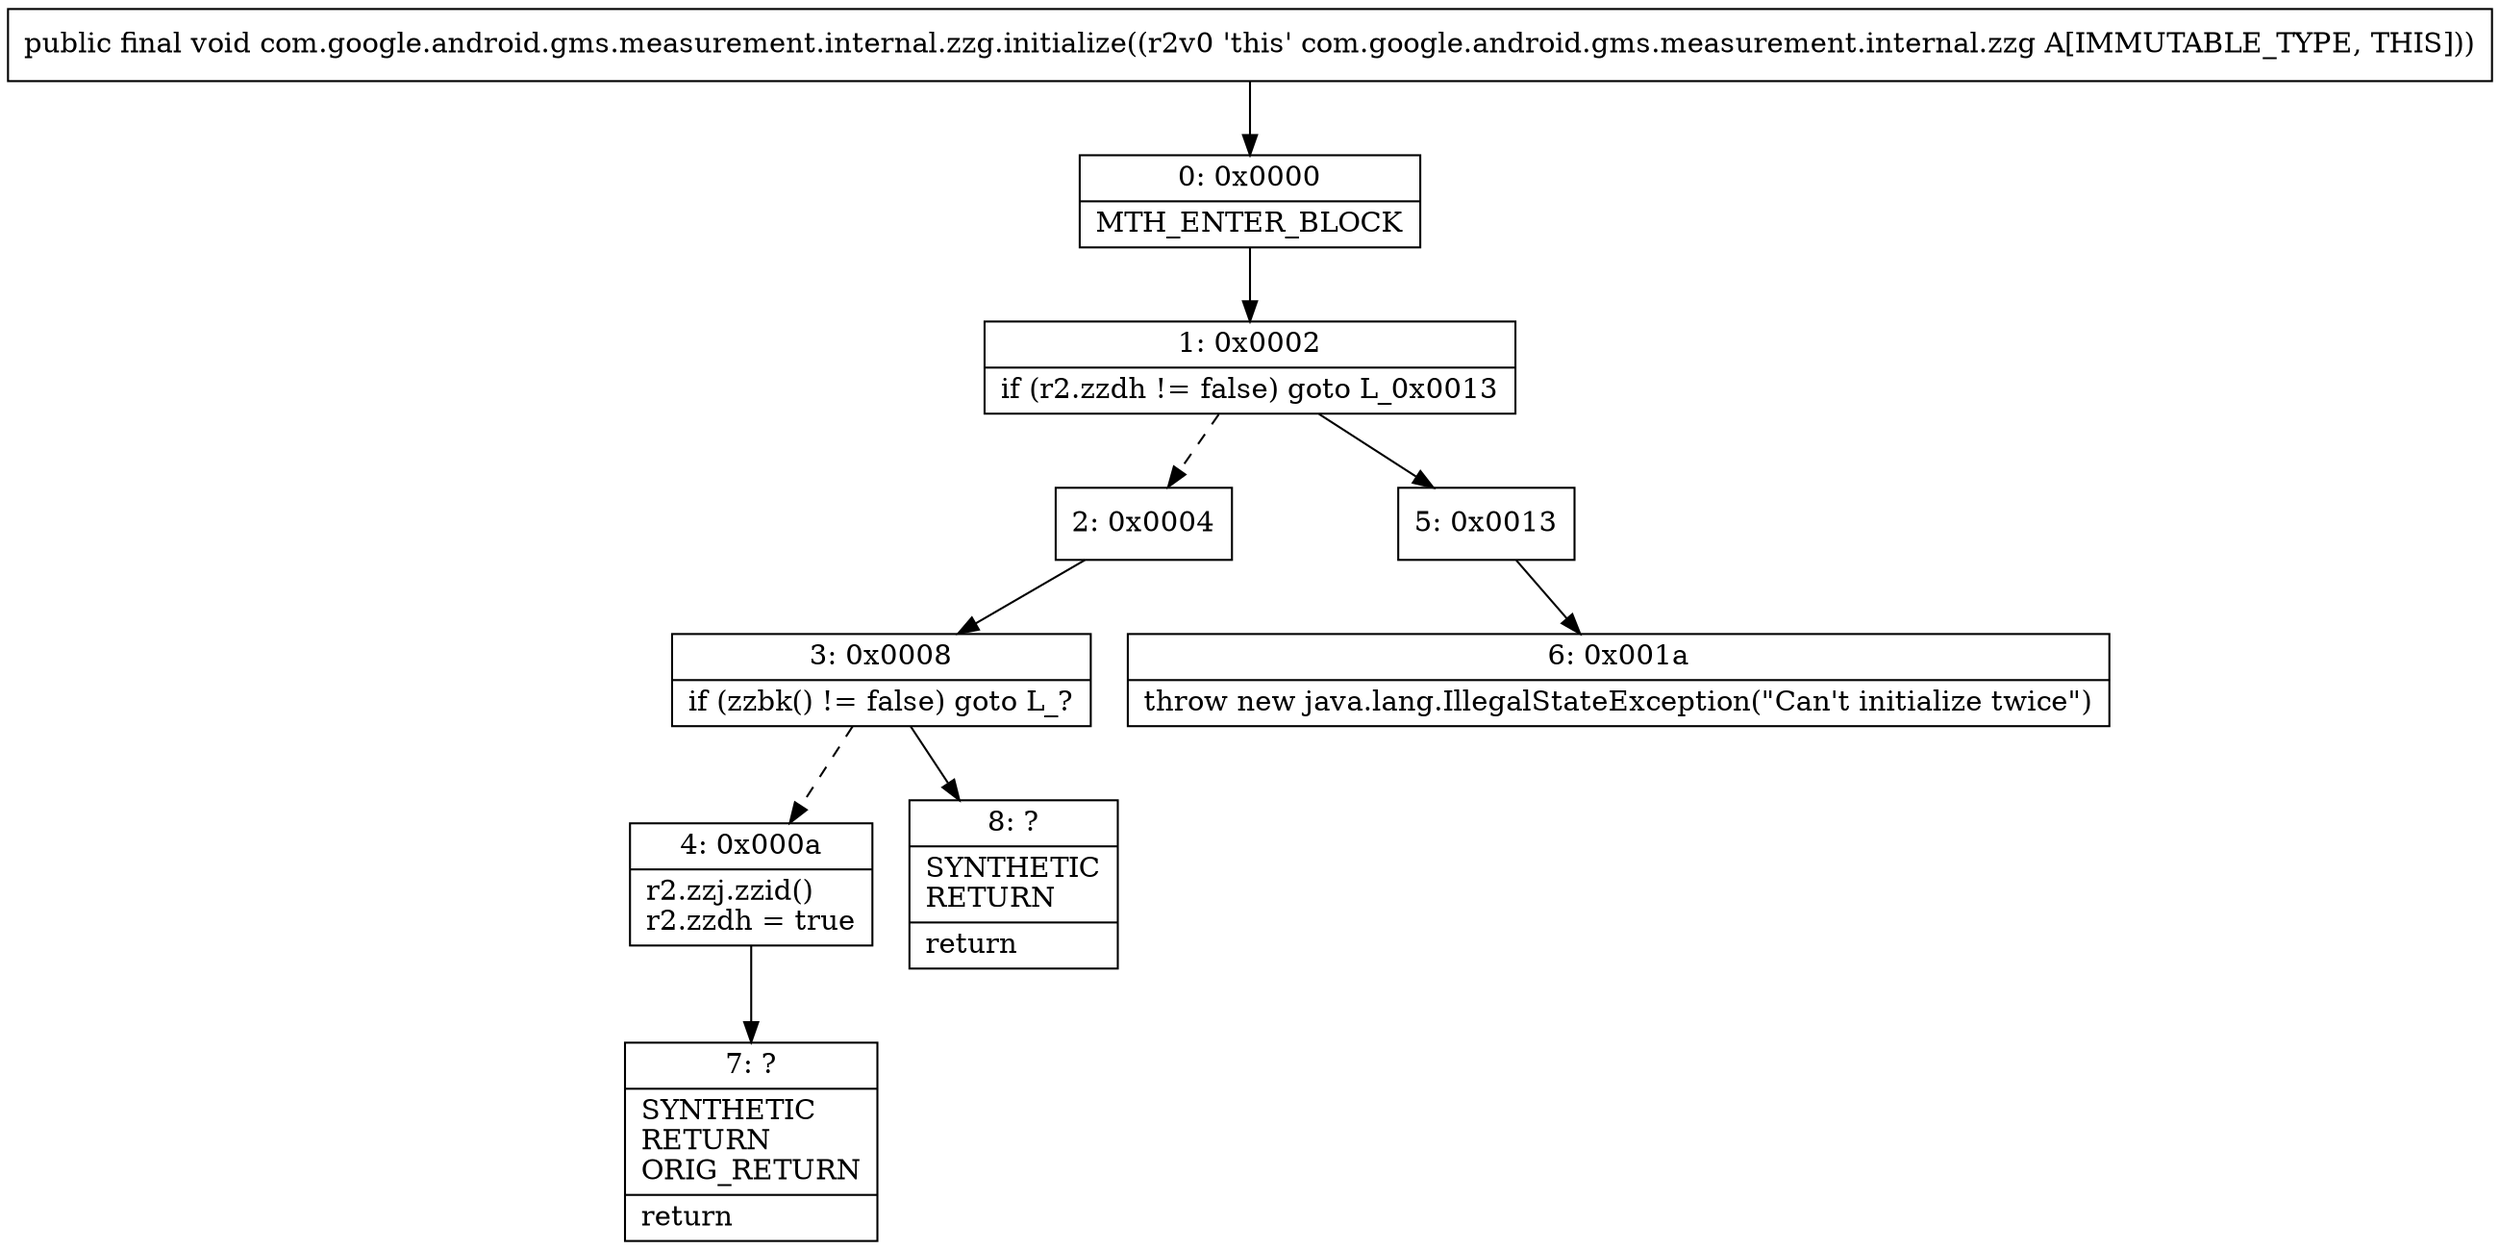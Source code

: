 digraph "CFG forcom.google.android.gms.measurement.internal.zzg.initialize()V" {
Node_0 [shape=record,label="{0\:\ 0x0000|MTH_ENTER_BLOCK\l}"];
Node_1 [shape=record,label="{1\:\ 0x0002|if (r2.zzdh != false) goto L_0x0013\l}"];
Node_2 [shape=record,label="{2\:\ 0x0004}"];
Node_3 [shape=record,label="{3\:\ 0x0008|if (zzbk() != false) goto L_?\l}"];
Node_4 [shape=record,label="{4\:\ 0x000a|r2.zzj.zzid()\lr2.zzdh = true\l}"];
Node_5 [shape=record,label="{5\:\ 0x0013}"];
Node_6 [shape=record,label="{6\:\ 0x001a|throw new java.lang.IllegalStateException(\"Can't initialize twice\")\l}"];
Node_7 [shape=record,label="{7\:\ ?|SYNTHETIC\lRETURN\lORIG_RETURN\l|return\l}"];
Node_8 [shape=record,label="{8\:\ ?|SYNTHETIC\lRETURN\l|return\l}"];
MethodNode[shape=record,label="{public final void com.google.android.gms.measurement.internal.zzg.initialize((r2v0 'this' com.google.android.gms.measurement.internal.zzg A[IMMUTABLE_TYPE, THIS])) }"];
MethodNode -> Node_0;
Node_0 -> Node_1;
Node_1 -> Node_2[style=dashed];
Node_1 -> Node_5;
Node_2 -> Node_3;
Node_3 -> Node_4[style=dashed];
Node_3 -> Node_8;
Node_4 -> Node_7;
Node_5 -> Node_6;
}

